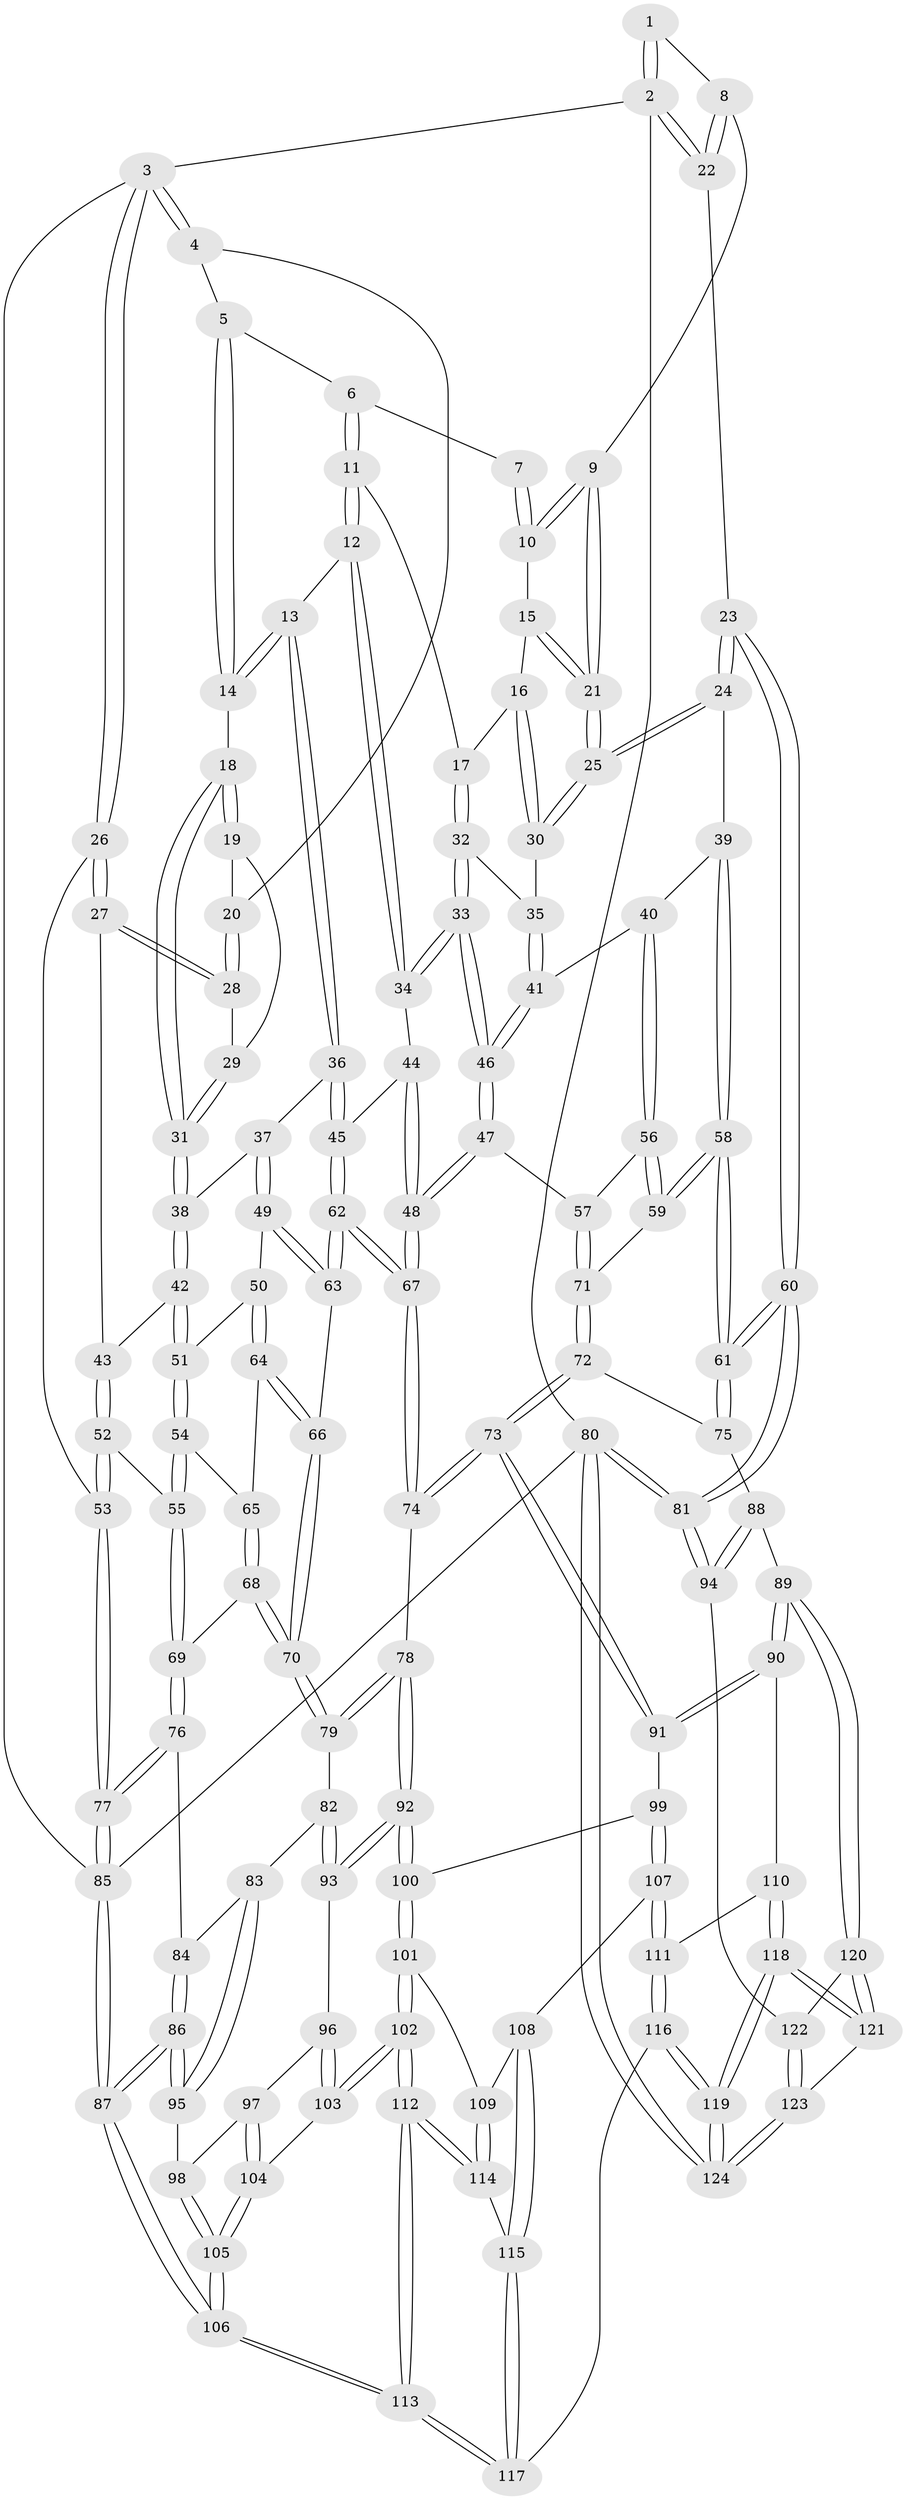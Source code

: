 // coarse degree distribution, {4: 0.44155844155844154, 6: 0.07792207792207792, 8: 0.012987012987012988, 3: 0.12987012987012986, 5: 0.33766233766233766}
// Generated by graph-tools (version 1.1) at 2025/52/02/27/25 19:52:40]
// undirected, 124 vertices, 307 edges
graph export_dot {
graph [start="1"]
  node [color=gray90,style=filled];
  1 [pos="+0.900401018453934+0"];
  2 [pos="+1+0"];
  3 [pos="+0+0"];
  4 [pos="+0.23749298290157494+0"];
  5 [pos="+0.445426930763423+0"];
  6 [pos="+0.6673743402926596+0"];
  7 [pos="+0.742758309675954+0"];
  8 [pos="+0.934722068312646+0.06916478986529945"];
  9 [pos="+0.913621071369448+0.08286818283144506"];
  10 [pos="+0.7706627845839485+0"];
  11 [pos="+0.6313263518334431+0.09236189707054616"];
  12 [pos="+0.5827100016455773+0.1488723697133415"];
  13 [pos="+0.5195161276030388+0.15920309551821016"];
  14 [pos="+0.4646533883257985+0.13042884020337336"];
  15 [pos="+0.7852104366357534+0.016170308217598406"];
  16 [pos="+0.7772585692370145+0.09854987307819991"];
  17 [pos="+0.7344096405467974+0.13805214343667713"];
  18 [pos="+0.4337320082608235+0.1438961979788694"];
  19 [pos="+0.30009578034356343+0.06414773919260158"];
  20 [pos="+0.23285593611571168+0.0047930156312349995"];
  21 [pos="+0.8980005620073894+0.1219802611945063"];
  22 [pos="+1+0"];
  23 [pos="+1+0.18544406959686247"];
  24 [pos="+0.9515209121674931+0.227468268585699"];
  25 [pos="+0.8922407818317831+0.16448872538390036"];
  26 [pos="+0+0.009497443460590652"];
  27 [pos="+0.17431016230288113+0.16817816207110373"];
  28 [pos="+0.18780517767107616+0.13513474549674537"];
  29 [pos="+0.32776394359225886+0.14513813470664444"];
  30 [pos="+0.885115463011343+0.16411980742644147"];
  31 [pos="+0.3756724019495305+0.20256632804566588"];
  32 [pos="+0.7430584360338233+0.20990609513936212"];
  33 [pos="+0.705181649705874+0.2653897598966099"];
  34 [pos="+0.6639699903268941+0.25333395343844356"];
  35 [pos="+0.7873863105256654+0.20598055627988285"];
  36 [pos="+0.511157401496018+0.3058654316170643"];
  37 [pos="+0.37030010243088535+0.2574623601603666"];
  38 [pos="+0.3558518330384144+0.23336349219443212"];
  39 [pos="+0.9190741257237024+0.2769667171231439"];
  40 [pos="+0.8818959554277606+0.29068643608653083"];
  41 [pos="+0.8468087895194659+0.28610030619315274"];
  42 [pos="+0.23213733467109818+0.23951756958975276"];
  43 [pos="+0.18354866841887219+0.205053773634843"];
  44 [pos="+0.6236244004594624+0.27903523955098264"];
  45 [pos="+0.5187154496821271+0.3224073583987962"];
  46 [pos="+0.7240919898994099+0.30654925712767933"];
  47 [pos="+0.7249313727961113+0.39268295497388317"];
  48 [pos="+0.6213277226784305+0.5077937621308252"];
  49 [pos="+0.3709644625850402+0.35282244399705565"];
  50 [pos="+0.28667214867923363+0.3550846076903626"];
  51 [pos="+0.23388585372066673+0.25106454246019216"];
  52 [pos="+0.02242978037719905+0.3683164576579182"];
  53 [pos="+0+0.4023476668211577"];
  54 [pos="+0.20259912754703868+0.36712763137761506"];
  55 [pos="+0.08579141081033367+0.3983384777934002"];
  56 [pos="+0.8304882394519403+0.37617735509454936"];
  57 [pos="+0.7728131055119345+0.39968441767000557"];
  58 [pos="+0.9504033579594509+0.4269145903507971"];
  59 [pos="+0.9323569154248117+0.4265621926292512"];
  60 [pos="+1+0.6041294352356826"];
  61 [pos="+1+0.5918417416234585"];
  62 [pos="+0.5097148107387038+0.45754643292173214"];
  63 [pos="+0.4260965791543473+0.4358632078672184"];
  64 [pos="+0.27272590002743996+0.39464658582531814"];
  65 [pos="+0.24333908434836882+0.4141387881010191"];
  66 [pos="+0.37539246471016835+0.4520163182192898"];
  67 [pos="+0.5867345309222867+0.5506475307130736"];
  68 [pos="+0.21165463087901457+0.5058062128652422"];
  69 [pos="+0.20038584464949138+0.5049538103289043"];
  70 [pos="+0.26050141216945916+0.5402720711830455"];
  71 [pos="+0.8361547965067373+0.46092581412940226"];
  72 [pos="+0.825620589963318+0.6244982778377448"];
  73 [pos="+0.6345088167283314+0.618091176070963"];
  74 [pos="+0.5915879185965024+0.5864719280201355"];
  75 [pos="+0.8273987984704004+0.6250621937273659"];
  76 [pos="+0.06005967346204527+0.6107567575164967"];
  77 [pos="+0+0.5262895473328768"];
  78 [pos="+0.5704377752194433+0.6003508211986547"];
  79 [pos="+0.28942372025686525+0.6220897047250473"];
  80 [pos="+1+1"];
  81 [pos="+1+0.7885801228158316"];
  82 [pos="+0.26314894751653134+0.6811583031992715"];
  83 [pos="+0.23841087226905472+0.7007315871614014"];
  84 [pos="+0.06795845615143437+0.6216506271280643"];
  85 [pos="+0+1"];
  86 [pos="+0.07494239064930609+0.8516121594044906"];
  87 [pos="+0+1"];
  88 [pos="+0.8425418840415901+0.7483147460566801"];
  89 [pos="+0.7721827463778203+0.8589337965497054"];
  90 [pos="+0.6857393330211465+0.7994603669904435"];
  91 [pos="+0.6619828002486652+0.7654792594586988"];
  92 [pos="+0.4513115667439092+0.7718685475426668"];
  93 [pos="+0.39439160006726887+0.7712757114337331"];
  94 [pos="+0.961217299404393+0.8652726102080234"];
  95 [pos="+0.21199140963228497+0.7740365659508113"];
  96 [pos="+0.3672409917400688+0.7973331357325472"];
  97 [pos="+0.2798421603365616+0.8116373052035285"];
  98 [pos="+0.22931585944448762+0.7922392242490374"];
  99 [pos="+0.5857366361715899+0.8468023132242255"];
  100 [pos="+0.4545871347766175+0.7879305699228937"];
  101 [pos="+0.4556214549161121+0.8179975992304958"];
  102 [pos="+0.3711452176596798+0.9245243400899323"];
  103 [pos="+0.33982481799400144+0.8634514356746178"];
  104 [pos="+0.3227887179160336+0.857739238096902"];
  105 [pos="+0.26053066214939136+0.8899898748513307"];
  106 [pos="+0.24183488323592717+1"];
  107 [pos="+0.5705168847929905+0.8799403958490314"];
  108 [pos="+0.5501082648924774+0.885667628828267"];
  109 [pos="+0.4941222710443461+0.8773133368051933"];
  110 [pos="+0.6520086750458611+0.909716447651393"];
  111 [pos="+0.5825446721236557+0.8951986086000284"];
  112 [pos="+0.3495172497328006+1"];
  113 [pos="+0.3225798761140036+1"];
  114 [pos="+0.48446199447589794+0.9102341676829984"];
  115 [pos="+0.5374752872693073+0.9475147108687153"];
  116 [pos="+0.6251599639177405+1"];
  117 [pos="+0.5935999508932465+1"];
  118 [pos="+0.7139998757450607+1"];
  119 [pos="+0.7003984482025551+1"];
  120 [pos="+0.7854463879499199+0.8810389219443185"];
  121 [pos="+0.7158413669246654+1"];
  122 [pos="+0.9487595709745839+0.8729283280721086"];
  123 [pos="+0.9360801165788568+0.9028157619218836"];
  124 [pos="+0.9055208912920594+1"];
  1 -- 2;
  1 -- 2;
  1 -- 8;
  2 -- 3;
  2 -- 22;
  2 -- 22;
  2 -- 80;
  3 -- 4;
  3 -- 4;
  3 -- 26;
  3 -- 26;
  3 -- 85;
  4 -- 5;
  4 -- 20;
  5 -- 6;
  5 -- 14;
  5 -- 14;
  6 -- 7;
  6 -- 11;
  6 -- 11;
  7 -- 10;
  7 -- 10;
  8 -- 9;
  8 -- 22;
  8 -- 22;
  9 -- 10;
  9 -- 10;
  9 -- 21;
  9 -- 21;
  10 -- 15;
  11 -- 12;
  11 -- 12;
  11 -- 17;
  12 -- 13;
  12 -- 34;
  12 -- 34;
  13 -- 14;
  13 -- 14;
  13 -- 36;
  13 -- 36;
  14 -- 18;
  15 -- 16;
  15 -- 21;
  15 -- 21;
  16 -- 17;
  16 -- 30;
  16 -- 30;
  17 -- 32;
  17 -- 32;
  18 -- 19;
  18 -- 19;
  18 -- 31;
  18 -- 31;
  19 -- 20;
  19 -- 29;
  20 -- 28;
  20 -- 28;
  21 -- 25;
  21 -- 25;
  22 -- 23;
  23 -- 24;
  23 -- 24;
  23 -- 60;
  23 -- 60;
  24 -- 25;
  24 -- 25;
  24 -- 39;
  25 -- 30;
  25 -- 30;
  26 -- 27;
  26 -- 27;
  26 -- 53;
  27 -- 28;
  27 -- 28;
  27 -- 43;
  28 -- 29;
  29 -- 31;
  29 -- 31;
  30 -- 35;
  31 -- 38;
  31 -- 38;
  32 -- 33;
  32 -- 33;
  32 -- 35;
  33 -- 34;
  33 -- 34;
  33 -- 46;
  33 -- 46;
  34 -- 44;
  35 -- 41;
  35 -- 41;
  36 -- 37;
  36 -- 45;
  36 -- 45;
  37 -- 38;
  37 -- 49;
  37 -- 49;
  38 -- 42;
  38 -- 42;
  39 -- 40;
  39 -- 58;
  39 -- 58;
  40 -- 41;
  40 -- 56;
  40 -- 56;
  41 -- 46;
  41 -- 46;
  42 -- 43;
  42 -- 51;
  42 -- 51;
  43 -- 52;
  43 -- 52;
  44 -- 45;
  44 -- 48;
  44 -- 48;
  45 -- 62;
  45 -- 62;
  46 -- 47;
  46 -- 47;
  47 -- 48;
  47 -- 48;
  47 -- 57;
  48 -- 67;
  48 -- 67;
  49 -- 50;
  49 -- 63;
  49 -- 63;
  50 -- 51;
  50 -- 64;
  50 -- 64;
  51 -- 54;
  51 -- 54;
  52 -- 53;
  52 -- 53;
  52 -- 55;
  53 -- 77;
  53 -- 77;
  54 -- 55;
  54 -- 55;
  54 -- 65;
  55 -- 69;
  55 -- 69;
  56 -- 57;
  56 -- 59;
  56 -- 59;
  57 -- 71;
  57 -- 71;
  58 -- 59;
  58 -- 59;
  58 -- 61;
  58 -- 61;
  59 -- 71;
  60 -- 61;
  60 -- 61;
  60 -- 81;
  60 -- 81;
  61 -- 75;
  61 -- 75;
  62 -- 63;
  62 -- 63;
  62 -- 67;
  62 -- 67;
  63 -- 66;
  64 -- 65;
  64 -- 66;
  64 -- 66;
  65 -- 68;
  65 -- 68;
  66 -- 70;
  66 -- 70;
  67 -- 74;
  67 -- 74;
  68 -- 69;
  68 -- 70;
  68 -- 70;
  69 -- 76;
  69 -- 76;
  70 -- 79;
  70 -- 79;
  71 -- 72;
  71 -- 72;
  72 -- 73;
  72 -- 73;
  72 -- 75;
  73 -- 74;
  73 -- 74;
  73 -- 91;
  73 -- 91;
  74 -- 78;
  75 -- 88;
  76 -- 77;
  76 -- 77;
  76 -- 84;
  77 -- 85;
  77 -- 85;
  78 -- 79;
  78 -- 79;
  78 -- 92;
  78 -- 92;
  79 -- 82;
  80 -- 81;
  80 -- 81;
  80 -- 124;
  80 -- 124;
  80 -- 85;
  81 -- 94;
  81 -- 94;
  82 -- 83;
  82 -- 93;
  82 -- 93;
  83 -- 84;
  83 -- 95;
  83 -- 95;
  84 -- 86;
  84 -- 86;
  85 -- 87;
  85 -- 87;
  86 -- 87;
  86 -- 87;
  86 -- 95;
  86 -- 95;
  87 -- 106;
  87 -- 106;
  88 -- 89;
  88 -- 94;
  88 -- 94;
  89 -- 90;
  89 -- 90;
  89 -- 120;
  89 -- 120;
  90 -- 91;
  90 -- 91;
  90 -- 110;
  91 -- 99;
  92 -- 93;
  92 -- 93;
  92 -- 100;
  92 -- 100;
  93 -- 96;
  94 -- 122;
  95 -- 98;
  96 -- 97;
  96 -- 103;
  96 -- 103;
  97 -- 98;
  97 -- 104;
  97 -- 104;
  98 -- 105;
  98 -- 105;
  99 -- 100;
  99 -- 107;
  99 -- 107;
  100 -- 101;
  100 -- 101;
  101 -- 102;
  101 -- 102;
  101 -- 109;
  102 -- 103;
  102 -- 103;
  102 -- 112;
  102 -- 112;
  103 -- 104;
  104 -- 105;
  104 -- 105;
  105 -- 106;
  105 -- 106;
  106 -- 113;
  106 -- 113;
  107 -- 108;
  107 -- 111;
  107 -- 111;
  108 -- 109;
  108 -- 115;
  108 -- 115;
  109 -- 114;
  109 -- 114;
  110 -- 111;
  110 -- 118;
  110 -- 118;
  111 -- 116;
  111 -- 116;
  112 -- 113;
  112 -- 113;
  112 -- 114;
  112 -- 114;
  113 -- 117;
  113 -- 117;
  114 -- 115;
  115 -- 117;
  115 -- 117;
  116 -- 117;
  116 -- 119;
  116 -- 119;
  118 -- 119;
  118 -- 119;
  118 -- 121;
  118 -- 121;
  119 -- 124;
  119 -- 124;
  120 -- 121;
  120 -- 121;
  120 -- 122;
  121 -- 123;
  122 -- 123;
  122 -- 123;
  123 -- 124;
  123 -- 124;
}
